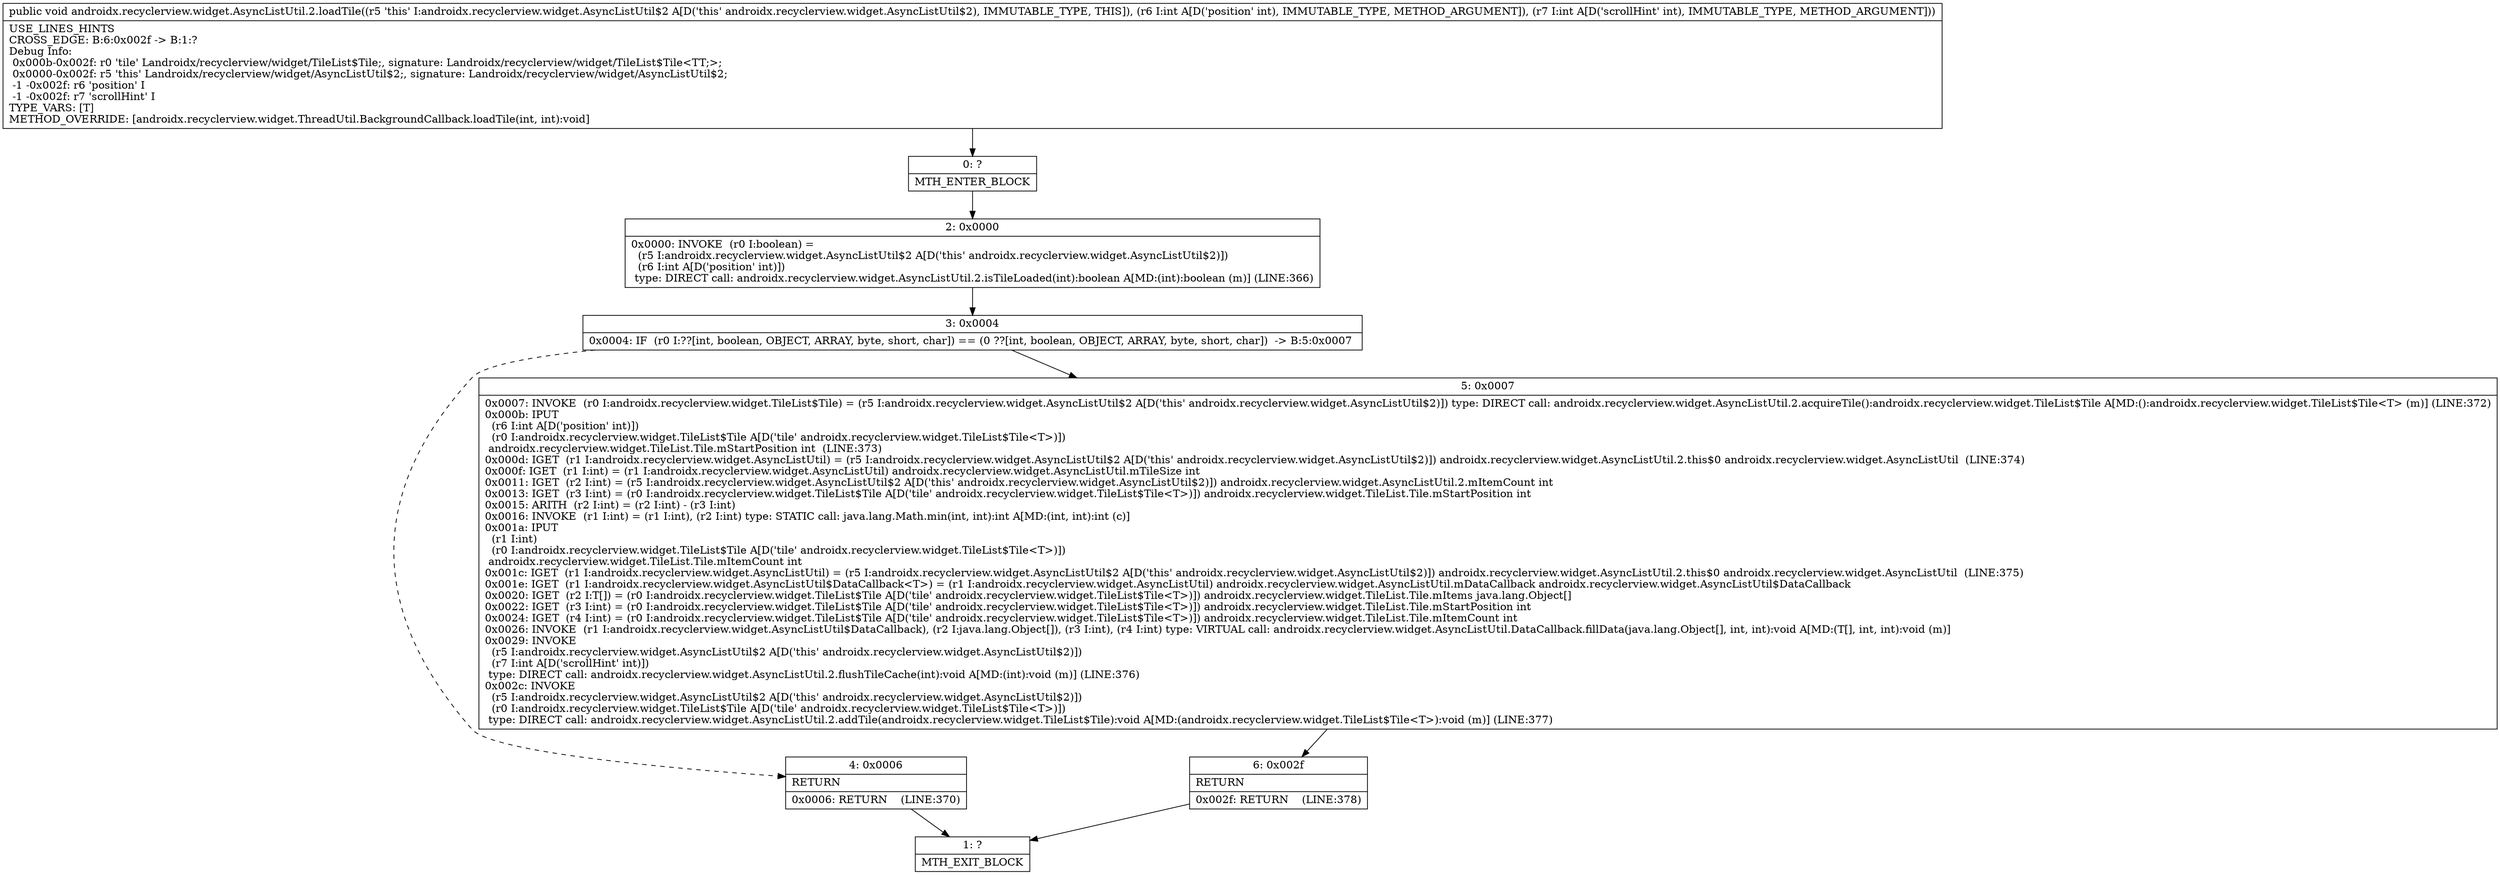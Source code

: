 digraph "CFG forandroidx.recyclerview.widget.AsyncListUtil.2.loadTile(II)V" {
Node_0 [shape=record,label="{0\:\ ?|MTH_ENTER_BLOCK\l}"];
Node_2 [shape=record,label="{2\:\ 0x0000|0x0000: INVOKE  (r0 I:boolean) = \l  (r5 I:androidx.recyclerview.widget.AsyncListUtil$2 A[D('this' androidx.recyclerview.widget.AsyncListUtil$2)])\l  (r6 I:int A[D('position' int)])\l type: DIRECT call: androidx.recyclerview.widget.AsyncListUtil.2.isTileLoaded(int):boolean A[MD:(int):boolean (m)] (LINE:366)\l}"];
Node_3 [shape=record,label="{3\:\ 0x0004|0x0004: IF  (r0 I:??[int, boolean, OBJECT, ARRAY, byte, short, char]) == (0 ??[int, boolean, OBJECT, ARRAY, byte, short, char])  \-\> B:5:0x0007 \l}"];
Node_4 [shape=record,label="{4\:\ 0x0006|RETURN\l|0x0006: RETURN    (LINE:370)\l}"];
Node_1 [shape=record,label="{1\:\ ?|MTH_EXIT_BLOCK\l}"];
Node_5 [shape=record,label="{5\:\ 0x0007|0x0007: INVOKE  (r0 I:androidx.recyclerview.widget.TileList$Tile) = (r5 I:androidx.recyclerview.widget.AsyncListUtil$2 A[D('this' androidx.recyclerview.widget.AsyncListUtil$2)]) type: DIRECT call: androidx.recyclerview.widget.AsyncListUtil.2.acquireTile():androidx.recyclerview.widget.TileList$Tile A[MD:():androidx.recyclerview.widget.TileList$Tile\<T\> (m)] (LINE:372)\l0x000b: IPUT  \l  (r6 I:int A[D('position' int)])\l  (r0 I:androidx.recyclerview.widget.TileList$Tile A[D('tile' androidx.recyclerview.widget.TileList$Tile\<T\>)])\l androidx.recyclerview.widget.TileList.Tile.mStartPosition int  (LINE:373)\l0x000d: IGET  (r1 I:androidx.recyclerview.widget.AsyncListUtil) = (r5 I:androidx.recyclerview.widget.AsyncListUtil$2 A[D('this' androidx.recyclerview.widget.AsyncListUtil$2)]) androidx.recyclerview.widget.AsyncListUtil.2.this$0 androidx.recyclerview.widget.AsyncListUtil  (LINE:374)\l0x000f: IGET  (r1 I:int) = (r1 I:androidx.recyclerview.widget.AsyncListUtil) androidx.recyclerview.widget.AsyncListUtil.mTileSize int \l0x0011: IGET  (r2 I:int) = (r5 I:androidx.recyclerview.widget.AsyncListUtil$2 A[D('this' androidx.recyclerview.widget.AsyncListUtil$2)]) androidx.recyclerview.widget.AsyncListUtil.2.mItemCount int \l0x0013: IGET  (r3 I:int) = (r0 I:androidx.recyclerview.widget.TileList$Tile A[D('tile' androidx.recyclerview.widget.TileList$Tile\<T\>)]) androidx.recyclerview.widget.TileList.Tile.mStartPosition int \l0x0015: ARITH  (r2 I:int) = (r2 I:int) \- (r3 I:int) \l0x0016: INVOKE  (r1 I:int) = (r1 I:int), (r2 I:int) type: STATIC call: java.lang.Math.min(int, int):int A[MD:(int, int):int (c)]\l0x001a: IPUT  \l  (r1 I:int)\l  (r0 I:androidx.recyclerview.widget.TileList$Tile A[D('tile' androidx.recyclerview.widget.TileList$Tile\<T\>)])\l androidx.recyclerview.widget.TileList.Tile.mItemCount int \l0x001c: IGET  (r1 I:androidx.recyclerview.widget.AsyncListUtil) = (r5 I:androidx.recyclerview.widget.AsyncListUtil$2 A[D('this' androidx.recyclerview.widget.AsyncListUtil$2)]) androidx.recyclerview.widget.AsyncListUtil.2.this$0 androidx.recyclerview.widget.AsyncListUtil  (LINE:375)\l0x001e: IGET  (r1 I:androidx.recyclerview.widget.AsyncListUtil$DataCallback\<T\>) = (r1 I:androidx.recyclerview.widget.AsyncListUtil) androidx.recyclerview.widget.AsyncListUtil.mDataCallback androidx.recyclerview.widget.AsyncListUtil$DataCallback \l0x0020: IGET  (r2 I:T[]) = (r0 I:androidx.recyclerview.widget.TileList$Tile A[D('tile' androidx.recyclerview.widget.TileList$Tile\<T\>)]) androidx.recyclerview.widget.TileList.Tile.mItems java.lang.Object[] \l0x0022: IGET  (r3 I:int) = (r0 I:androidx.recyclerview.widget.TileList$Tile A[D('tile' androidx.recyclerview.widget.TileList$Tile\<T\>)]) androidx.recyclerview.widget.TileList.Tile.mStartPosition int \l0x0024: IGET  (r4 I:int) = (r0 I:androidx.recyclerview.widget.TileList$Tile A[D('tile' androidx.recyclerview.widget.TileList$Tile\<T\>)]) androidx.recyclerview.widget.TileList.Tile.mItemCount int \l0x0026: INVOKE  (r1 I:androidx.recyclerview.widget.AsyncListUtil$DataCallback), (r2 I:java.lang.Object[]), (r3 I:int), (r4 I:int) type: VIRTUAL call: androidx.recyclerview.widget.AsyncListUtil.DataCallback.fillData(java.lang.Object[], int, int):void A[MD:(T[], int, int):void (m)]\l0x0029: INVOKE  \l  (r5 I:androidx.recyclerview.widget.AsyncListUtil$2 A[D('this' androidx.recyclerview.widget.AsyncListUtil$2)])\l  (r7 I:int A[D('scrollHint' int)])\l type: DIRECT call: androidx.recyclerview.widget.AsyncListUtil.2.flushTileCache(int):void A[MD:(int):void (m)] (LINE:376)\l0x002c: INVOKE  \l  (r5 I:androidx.recyclerview.widget.AsyncListUtil$2 A[D('this' androidx.recyclerview.widget.AsyncListUtil$2)])\l  (r0 I:androidx.recyclerview.widget.TileList$Tile A[D('tile' androidx.recyclerview.widget.TileList$Tile\<T\>)])\l type: DIRECT call: androidx.recyclerview.widget.AsyncListUtil.2.addTile(androidx.recyclerview.widget.TileList$Tile):void A[MD:(androidx.recyclerview.widget.TileList$Tile\<T\>):void (m)] (LINE:377)\l}"];
Node_6 [shape=record,label="{6\:\ 0x002f|RETURN\l|0x002f: RETURN    (LINE:378)\l}"];
MethodNode[shape=record,label="{public void androidx.recyclerview.widget.AsyncListUtil.2.loadTile((r5 'this' I:androidx.recyclerview.widget.AsyncListUtil$2 A[D('this' androidx.recyclerview.widget.AsyncListUtil$2), IMMUTABLE_TYPE, THIS]), (r6 I:int A[D('position' int), IMMUTABLE_TYPE, METHOD_ARGUMENT]), (r7 I:int A[D('scrollHint' int), IMMUTABLE_TYPE, METHOD_ARGUMENT]))  | USE_LINES_HINTS\lCROSS_EDGE: B:6:0x002f \-\> B:1:?\lDebug Info:\l  0x000b\-0x002f: r0 'tile' Landroidx\/recyclerview\/widget\/TileList$Tile;, signature: Landroidx\/recyclerview\/widget\/TileList$Tile\<TT;\>;\l  0x0000\-0x002f: r5 'this' Landroidx\/recyclerview\/widget\/AsyncListUtil$2;, signature: Landroidx\/recyclerview\/widget\/AsyncListUtil$2;\l  \-1 \-0x002f: r6 'position' I\l  \-1 \-0x002f: r7 'scrollHint' I\lTYPE_VARS: [T]\lMETHOD_OVERRIDE: [androidx.recyclerview.widget.ThreadUtil.BackgroundCallback.loadTile(int, int):void]\l}"];
MethodNode -> Node_0;Node_0 -> Node_2;
Node_2 -> Node_3;
Node_3 -> Node_4[style=dashed];
Node_3 -> Node_5;
Node_4 -> Node_1;
Node_5 -> Node_6;
Node_6 -> Node_1;
}

